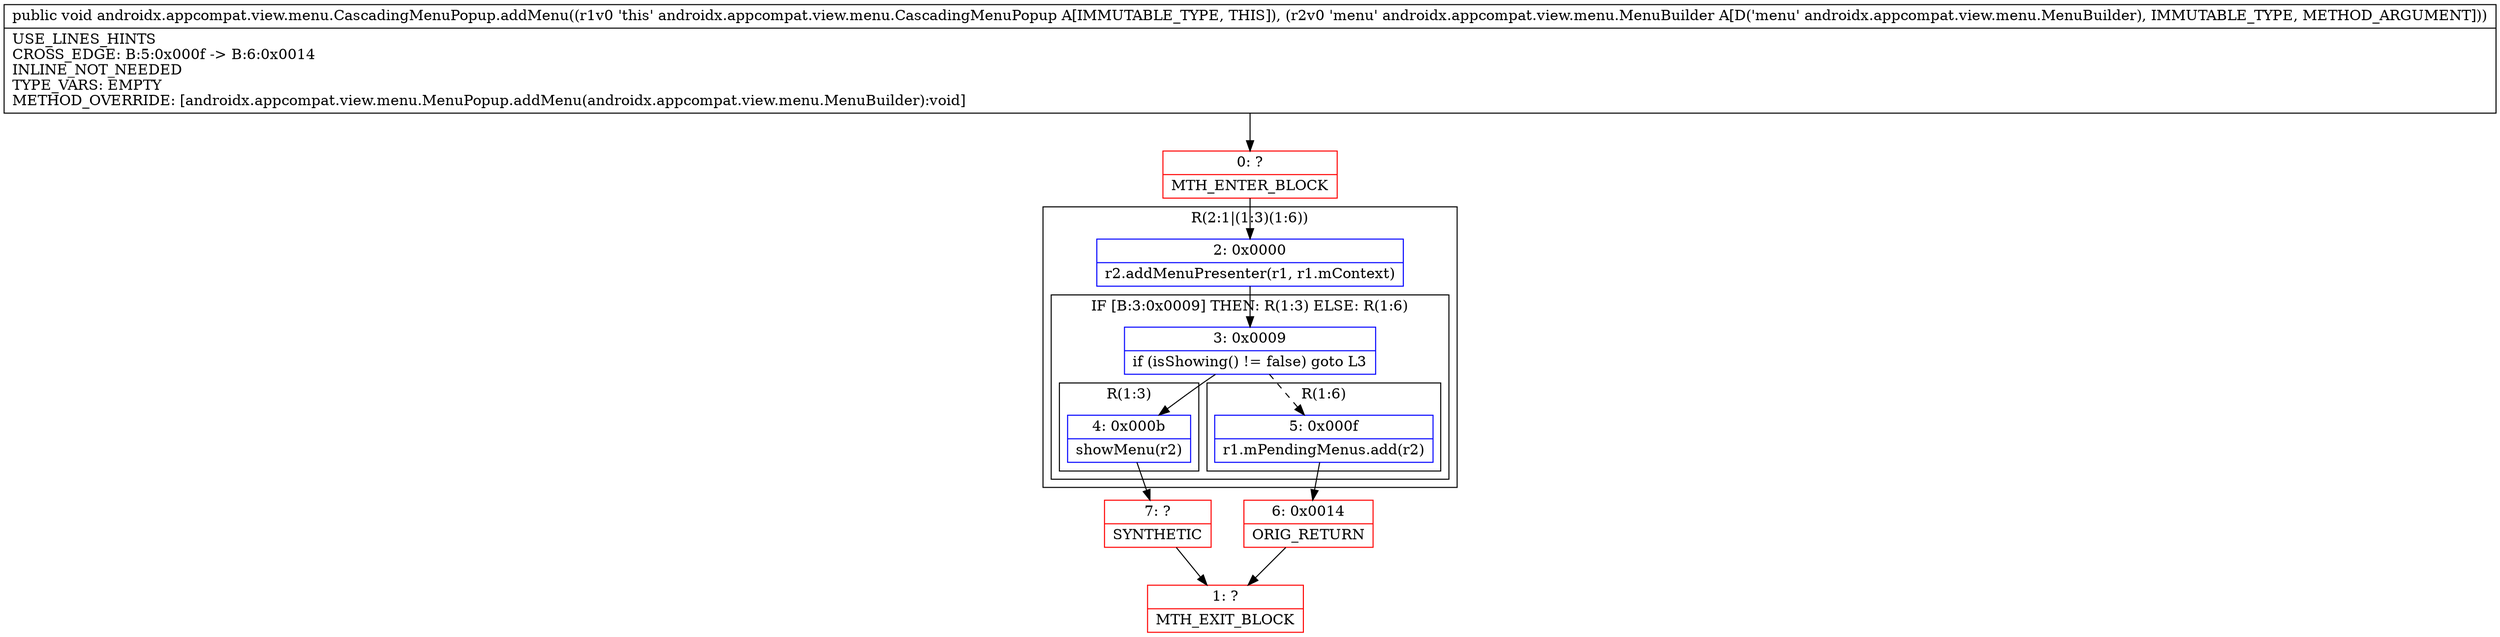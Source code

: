 digraph "CFG forandroidx.appcompat.view.menu.CascadingMenuPopup.addMenu(Landroidx\/appcompat\/view\/menu\/MenuBuilder;)V" {
subgraph cluster_Region_1385151299 {
label = "R(2:1|(1:3)(1:6))";
node [shape=record,color=blue];
Node_2 [shape=record,label="{2\:\ 0x0000|r2.addMenuPresenter(r1, r1.mContext)\l}"];
subgraph cluster_IfRegion_992005320 {
label = "IF [B:3:0x0009] THEN: R(1:3) ELSE: R(1:6)";
node [shape=record,color=blue];
Node_3 [shape=record,label="{3\:\ 0x0009|if (isShowing() != false) goto L3\l}"];
subgraph cluster_Region_332857324 {
label = "R(1:3)";
node [shape=record,color=blue];
Node_4 [shape=record,label="{4\:\ 0x000b|showMenu(r2)\l}"];
}
subgraph cluster_Region_1863714289 {
label = "R(1:6)";
node [shape=record,color=blue];
Node_5 [shape=record,label="{5\:\ 0x000f|r1.mPendingMenus.add(r2)\l}"];
}
}
}
Node_0 [shape=record,color=red,label="{0\:\ ?|MTH_ENTER_BLOCK\l}"];
Node_7 [shape=record,color=red,label="{7\:\ ?|SYNTHETIC\l}"];
Node_1 [shape=record,color=red,label="{1\:\ ?|MTH_EXIT_BLOCK\l}"];
Node_6 [shape=record,color=red,label="{6\:\ 0x0014|ORIG_RETURN\l}"];
MethodNode[shape=record,label="{public void androidx.appcompat.view.menu.CascadingMenuPopup.addMenu((r1v0 'this' androidx.appcompat.view.menu.CascadingMenuPopup A[IMMUTABLE_TYPE, THIS]), (r2v0 'menu' androidx.appcompat.view.menu.MenuBuilder A[D('menu' androidx.appcompat.view.menu.MenuBuilder), IMMUTABLE_TYPE, METHOD_ARGUMENT]))  | USE_LINES_HINTS\lCROSS_EDGE: B:5:0x000f \-\> B:6:0x0014\lINLINE_NOT_NEEDED\lTYPE_VARS: EMPTY\lMETHOD_OVERRIDE: [androidx.appcompat.view.menu.MenuPopup.addMenu(androidx.appcompat.view.menu.MenuBuilder):void]\l}"];
MethodNode -> Node_0;Node_2 -> Node_3;
Node_3 -> Node_4;
Node_3 -> Node_5[style=dashed];
Node_4 -> Node_7;
Node_5 -> Node_6;
Node_0 -> Node_2;
Node_7 -> Node_1;
Node_6 -> Node_1;
}

